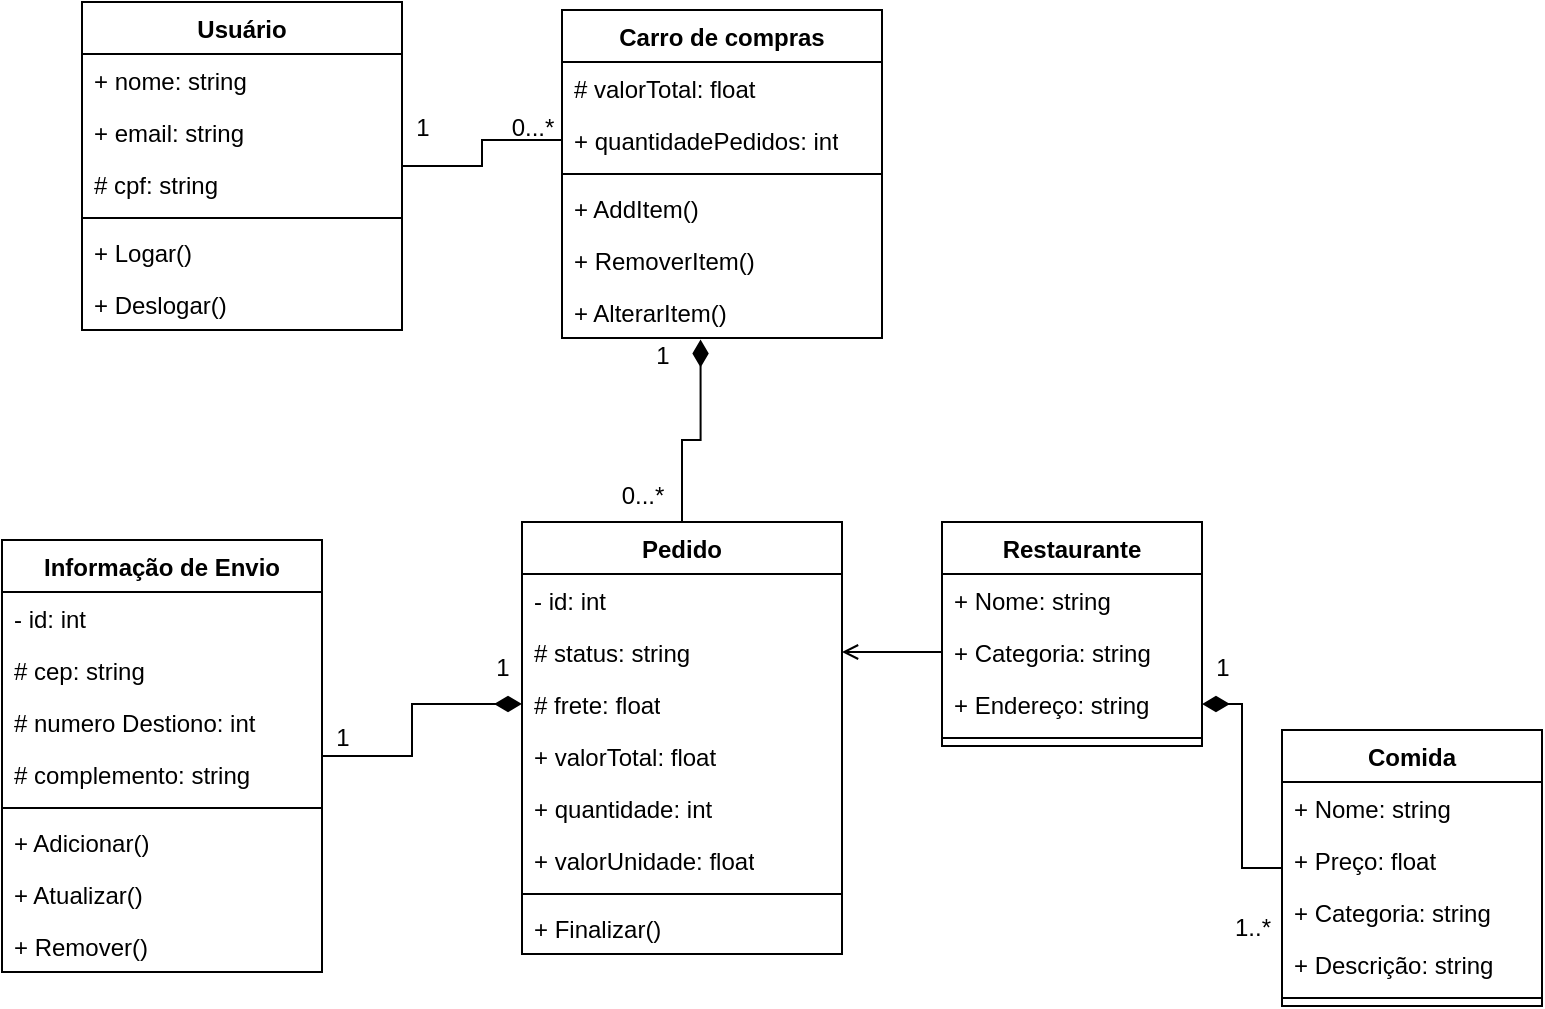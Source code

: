 <mxfile version="21.2.3" type="github">
  <diagram name="Página-1" id="Iqk4hU3w7wdjPNyRVt1h">
    <mxGraphModel dx="600" dy="332" grid="1" gridSize="10" guides="1" tooltips="1" connect="1" arrows="1" fold="1" page="1" pageScale="1" pageWidth="827" pageHeight="1169" math="0" shadow="0">
      <root>
        <mxCell id="0" />
        <mxCell id="1" parent="0" />
        <mxCell id="3prN0YOvPmzLrmQPNR0O-1" value="Restaurante" style="swimlane;fontStyle=1;align=center;verticalAlign=top;childLayout=stackLayout;horizontal=1;startSize=26;horizontalStack=0;resizeParent=1;resizeParentMax=0;resizeLast=0;collapsible=1;marginBottom=0;whiteSpace=wrap;html=1;" parent="1" vertex="1">
          <mxGeometry x="510" y="290" width="130" height="112" as="geometry" />
        </mxCell>
        <mxCell id="3prN0YOvPmzLrmQPNR0O-15" value="+ Nome: string" style="text;strokeColor=none;fillColor=none;align=left;verticalAlign=top;spacingLeft=4;spacingRight=4;overflow=hidden;rotatable=0;points=[[0,0.5],[1,0.5]];portConstraint=eastwest;whiteSpace=wrap;html=1;" parent="3prN0YOvPmzLrmQPNR0O-1" vertex="1">
          <mxGeometry y="26" width="130" height="26" as="geometry" />
        </mxCell>
        <mxCell id="3prN0YOvPmzLrmQPNR0O-14" value="+ Categoria: string" style="text;strokeColor=none;fillColor=none;align=left;verticalAlign=top;spacingLeft=4;spacingRight=4;overflow=hidden;rotatable=0;points=[[0,0.5],[1,0.5]];portConstraint=eastwest;whiteSpace=wrap;html=1;" parent="3prN0YOvPmzLrmQPNR0O-1" vertex="1">
          <mxGeometry y="52" width="130" height="26" as="geometry" />
        </mxCell>
        <mxCell id="3prN0YOvPmzLrmQPNR0O-2" value="+ Endereço: string" style="text;strokeColor=none;fillColor=none;align=left;verticalAlign=top;spacingLeft=4;spacingRight=4;overflow=hidden;rotatable=0;points=[[0,0.5],[1,0.5]];portConstraint=eastwest;whiteSpace=wrap;html=1;" parent="3prN0YOvPmzLrmQPNR0O-1" vertex="1">
          <mxGeometry y="78" width="130" height="26" as="geometry" />
        </mxCell>
        <mxCell id="3prN0YOvPmzLrmQPNR0O-3" value="" style="line;strokeWidth=1;fillColor=none;align=left;verticalAlign=middle;spacingTop=-1;spacingLeft=3;spacingRight=3;rotatable=0;labelPosition=right;points=[];portConstraint=eastwest;strokeColor=inherit;" parent="3prN0YOvPmzLrmQPNR0O-1" vertex="1">
          <mxGeometry y="104" width="130" height="8" as="geometry" />
        </mxCell>
        <mxCell id="3prN0YOvPmzLrmQPNR0O-13" style="edgeStyle=orthogonalEdgeStyle;rounded=0;orthogonalLoop=1;jettySize=auto;html=1;entryX=1;entryY=0.5;entryDx=0;entryDy=0;endArrow=diamondThin;endFill=1;endSize=11;" parent="1" source="3prN0YOvPmzLrmQPNR0O-5" target="3prN0YOvPmzLrmQPNR0O-2" edge="1">
          <mxGeometry relative="1" as="geometry" />
        </mxCell>
        <mxCell id="3prN0YOvPmzLrmQPNR0O-5" value="Comida" style="swimlane;fontStyle=1;align=center;verticalAlign=top;childLayout=stackLayout;horizontal=1;startSize=26;horizontalStack=0;resizeParent=1;resizeParentMax=0;resizeLast=0;collapsible=1;marginBottom=0;whiteSpace=wrap;html=1;" parent="1" vertex="1">
          <mxGeometry x="680" y="394" width="130" height="138" as="geometry" />
        </mxCell>
        <mxCell id="3prN0YOvPmzLrmQPNR0O-11" value="+ Nome: string" style="text;strokeColor=none;fillColor=none;align=left;verticalAlign=top;spacingLeft=4;spacingRight=4;overflow=hidden;rotatable=0;points=[[0,0.5],[1,0.5]];portConstraint=eastwest;whiteSpace=wrap;html=1;" parent="3prN0YOvPmzLrmQPNR0O-5" vertex="1">
          <mxGeometry y="26" width="130" height="26" as="geometry" />
        </mxCell>
        <mxCell id="3prN0YOvPmzLrmQPNR0O-6" value="+ Preço: float" style="text;strokeColor=none;fillColor=none;align=left;verticalAlign=top;spacingLeft=4;spacingRight=4;overflow=hidden;rotatable=0;points=[[0,0.5],[1,0.5]];portConstraint=eastwest;whiteSpace=wrap;html=1;" parent="3prN0YOvPmzLrmQPNR0O-5" vertex="1">
          <mxGeometry y="52" width="130" height="26" as="geometry" />
        </mxCell>
        <mxCell id="3prN0YOvPmzLrmQPNR0O-12" value="+ Categoria: string" style="text;strokeColor=none;fillColor=none;align=left;verticalAlign=top;spacingLeft=4;spacingRight=4;overflow=hidden;rotatable=0;points=[[0,0.5],[1,0.5]];portConstraint=eastwest;whiteSpace=wrap;html=1;" parent="3prN0YOvPmzLrmQPNR0O-5" vertex="1">
          <mxGeometry y="78" width="130" height="26" as="geometry" />
        </mxCell>
        <mxCell id="dMwswWYoWggvIeGUjL1W-56" value="+ Descrição: string" style="text;strokeColor=none;fillColor=none;align=left;verticalAlign=top;spacingLeft=4;spacingRight=4;overflow=hidden;rotatable=0;points=[[0,0.5],[1,0.5]];portConstraint=eastwest;whiteSpace=wrap;html=1;" vertex="1" parent="3prN0YOvPmzLrmQPNR0O-5">
          <mxGeometry y="104" width="130" height="26" as="geometry" />
        </mxCell>
        <mxCell id="3prN0YOvPmzLrmQPNR0O-7" value="" style="line;strokeWidth=1;fillColor=none;align=left;verticalAlign=middle;spacingTop=-1;spacingLeft=3;spacingRight=3;rotatable=0;labelPosition=right;points=[];portConstraint=eastwest;strokeColor=inherit;" parent="3prN0YOvPmzLrmQPNR0O-5" vertex="1">
          <mxGeometry y="130" width="130" height="8" as="geometry" />
        </mxCell>
        <mxCell id="dMwswWYoWggvIeGUjL1W-43" style="edgeStyle=orthogonalEdgeStyle;rounded=0;orthogonalLoop=1;jettySize=auto;html=1;entryX=0;entryY=0.5;entryDx=0;entryDy=0;endArrow=none;endFill=0;" edge="1" parent="1" source="dMwswWYoWggvIeGUjL1W-2" target="dMwswWYoWggvIeGUjL1W-39">
          <mxGeometry relative="1" as="geometry" />
        </mxCell>
        <mxCell id="dMwswWYoWggvIeGUjL1W-2" value="Usuário" style="swimlane;fontStyle=1;align=center;verticalAlign=top;childLayout=stackLayout;horizontal=1;startSize=26;horizontalStack=0;resizeParent=1;resizeParentMax=0;resizeLast=0;collapsible=1;marginBottom=0;whiteSpace=wrap;html=1;" vertex="1" parent="1">
          <mxGeometry x="80" y="30" width="160" height="164" as="geometry" />
        </mxCell>
        <mxCell id="dMwswWYoWggvIeGUjL1W-3" value="+ nome: string" style="text;strokeColor=none;fillColor=none;align=left;verticalAlign=top;spacingLeft=4;spacingRight=4;overflow=hidden;rotatable=0;points=[[0,0.5],[1,0.5]];portConstraint=eastwest;whiteSpace=wrap;html=1;" vertex="1" parent="dMwswWYoWggvIeGUjL1W-2">
          <mxGeometry y="26" width="160" height="26" as="geometry" />
        </mxCell>
        <mxCell id="dMwswWYoWggvIeGUjL1W-7" value="+ email: string" style="text;strokeColor=none;fillColor=none;align=left;verticalAlign=top;spacingLeft=4;spacingRight=4;overflow=hidden;rotatable=0;points=[[0,0.5],[1,0.5]];portConstraint=eastwest;whiteSpace=wrap;html=1;" vertex="1" parent="dMwswWYoWggvIeGUjL1W-2">
          <mxGeometry y="52" width="160" height="26" as="geometry" />
        </mxCell>
        <mxCell id="dMwswWYoWggvIeGUjL1W-6" value="# cpf: string" style="text;strokeColor=none;fillColor=none;align=left;verticalAlign=top;spacingLeft=4;spacingRight=4;overflow=hidden;rotatable=0;points=[[0,0.5],[1,0.5]];portConstraint=eastwest;whiteSpace=wrap;html=1;" vertex="1" parent="dMwswWYoWggvIeGUjL1W-2">
          <mxGeometry y="78" width="160" height="26" as="geometry" />
        </mxCell>
        <mxCell id="dMwswWYoWggvIeGUjL1W-4" value="" style="line;strokeWidth=1;fillColor=none;align=left;verticalAlign=middle;spacingTop=-1;spacingLeft=3;spacingRight=3;rotatable=0;labelPosition=right;points=[];portConstraint=eastwest;strokeColor=inherit;" vertex="1" parent="dMwswWYoWggvIeGUjL1W-2">
          <mxGeometry y="104" width="160" height="8" as="geometry" />
        </mxCell>
        <mxCell id="dMwswWYoWggvIeGUjL1W-5" value="+ Logar()" style="text;strokeColor=none;fillColor=none;align=left;verticalAlign=top;spacingLeft=4;spacingRight=4;overflow=hidden;rotatable=0;points=[[0,0.5],[1,0.5]];portConstraint=eastwest;whiteSpace=wrap;html=1;" vertex="1" parent="dMwswWYoWggvIeGUjL1W-2">
          <mxGeometry y="112" width="160" height="26" as="geometry" />
        </mxCell>
        <mxCell id="dMwswWYoWggvIeGUjL1W-53" value="+ Deslogar()" style="text;strokeColor=none;fillColor=none;align=left;verticalAlign=top;spacingLeft=4;spacingRight=4;overflow=hidden;rotatable=0;points=[[0,0.5],[1,0.5]];portConstraint=eastwest;whiteSpace=wrap;html=1;" vertex="1" parent="dMwswWYoWggvIeGUjL1W-2">
          <mxGeometry y="138" width="160" height="26" as="geometry" />
        </mxCell>
        <mxCell id="dMwswWYoWggvIeGUjL1W-51" style="edgeStyle=orthogonalEdgeStyle;rounded=0;orthogonalLoop=1;jettySize=auto;html=1;entryX=0.433;entryY=1.031;entryDx=0;entryDy=0;entryPerimeter=0;endArrow=diamondThin;endFill=1;endSize=11;" edge="1" parent="1" source="dMwswWYoWggvIeGUjL1W-9" target="dMwswWYoWggvIeGUjL1W-50">
          <mxGeometry relative="1" as="geometry" />
        </mxCell>
        <mxCell id="dMwswWYoWggvIeGUjL1W-9" value="Pedido" style="swimlane;fontStyle=1;align=center;verticalAlign=top;childLayout=stackLayout;horizontal=1;startSize=26;horizontalStack=0;resizeParent=1;resizeParentMax=0;resizeLast=0;collapsible=1;marginBottom=0;whiteSpace=wrap;html=1;" vertex="1" parent="1">
          <mxGeometry x="300" y="290" width="160" height="216" as="geometry" />
        </mxCell>
        <mxCell id="dMwswWYoWggvIeGUjL1W-10" value="- id: int" style="text;strokeColor=none;fillColor=none;align=left;verticalAlign=top;spacingLeft=4;spacingRight=4;overflow=hidden;rotatable=0;points=[[0,0.5],[1,0.5]];portConstraint=eastwest;whiteSpace=wrap;html=1;" vertex="1" parent="dMwswWYoWggvIeGUjL1W-9">
          <mxGeometry y="26" width="160" height="26" as="geometry" />
        </mxCell>
        <mxCell id="dMwswWYoWggvIeGUjL1W-12" value="# status: string" style="text;strokeColor=none;fillColor=none;align=left;verticalAlign=top;spacingLeft=4;spacingRight=4;overflow=hidden;rotatable=0;points=[[0,0.5],[1,0.5]];portConstraint=eastwest;whiteSpace=wrap;html=1;" vertex="1" parent="dMwswWYoWggvIeGUjL1W-9">
          <mxGeometry y="52" width="160" height="26" as="geometry" />
        </mxCell>
        <mxCell id="dMwswWYoWggvIeGUjL1W-20" value="# frete: float" style="text;strokeColor=none;fillColor=none;align=left;verticalAlign=top;spacingLeft=4;spacingRight=4;overflow=hidden;rotatable=0;points=[[0,0.5],[1,0.5]];portConstraint=eastwest;whiteSpace=wrap;html=1;" vertex="1" parent="dMwswWYoWggvIeGUjL1W-9">
          <mxGeometry y="78" width="160" height="26" as="geometry" />
        </mxCell>
        <mxCell id="dMwswWYoWggvIeGUjL1W-16" value="+ valorTotal: float" style="text;strokeColor=none;fillColor=none;align=left;verticalAlign=top;spacingLeft=4;spacingRight=4;overflow=hidden;rotatable=0;points=[[0,0.5],[1,0.5]];portConstraint=eastwest;whiteSpace=wrap;html=1;" vertex="1" parent="dMwswWYoWggvIeGUjL1W-9">
          <mxGeometry y="104" width="160" height="26" as="geometry" />
        </mxCell>
        <mxCell id="dMwswWYoWggvIeGUjL1W-11" value="+ quantidade: int" style="text;strokeColor=none;fillColor=none;align=left;verticalAlign=top;spacingLeft=4;spacingRight=4;overflow=hidden;rotatable=0;points=[[0,0.5],[1,0.5]];portConstraint=eastwest;whiteSpace=wrap;html=1;" vertex="1" parent="dMwswWYoWggvIeGUjL1W-9">
          <mxGeometry y="130" width="160" height="26" as="geometry" />
        </mxCell>
        <mxCell id="dMwswWYoWggvIeGUjL1W-13" value="+ valorUnidade: float" style="text;strokeColor=none;fillColor=none;align=left;verticalAlign=top;spacingLeft=4;spacingRight=4;overflow=hidden;rotatable=0;points=[[0,0.5],[1,0.5]];portConstraint=eastwest;whiteSpace=wrap;html=1;" vertex="1" parent="dMwswWYoWggvIeGUjL1W-9">
          <mxGeometry y="156" width="160" height="26" as="geometry" />
        </mxCell>
        <mxCell id="dMwswWYoWggvIeGUjL1W-14" value="" style="line;strokeWidth=1;fillColor=none;align=left;verticalAlign=middle;spacingTop=-1;spacingLeft=3;spacingRight=3;rotatable=0;labelPosition=right;points=[];portConstraint=eastwest;strokeColor=inherit;" vertex="1" parent="dMwswWYoWggvIeGUjL1W-9">
          <mxGeometry y="182" width="160" height="8" as="geometry" />
        </mxCell>
        <mxCell id="dMwswWYoWggvIeGUjL1W-15" value="+ Finalizar()" style="text;strokeColor=none;fillColor=none;align=left;verticalAlign=top;spacingLeft=4;spacingRight=4;overflow=hidden;rotatable=0;points=[[0,0.5],[1,0.5]];portConstraint=eastwest;whiteSpace=wrap;html=1;" vertex="1" parent="dMwswWYoWggvIeGUjL1W-9">
          <mxGeometry y="190" width="160" height="26" as="geometry" />
        </mxCell>
        <mxCell id="dMwswWYoWggvIeGUjL1W-18" value="1" style="text;align=center;fontStyle=0;verticalAlign=middle;spacingLeft=3;spacingRight=3;strokeColor=none;rotatable=0;points=[[0,0.5],[1,0.5]];portConstraint=eastwest;html=1;" vertex="1" parent="1">
          <mxGeometry x="240" y="80" width="20" height="26" as="geometry" />
        </mxCell>
        <mxCell id="dMwswWYoWggvIeGUjL1W-19" value="0...*" style="text;align=center;fontStyle=0;verticalAlign=middle;spacingLeft=3;spacingRight=3;strokeColor=none;rotatable=0;points=[[0,0.5],[1,0.5]];portConstraint=eastwest;html=1;" vertex="1" parent="1">
          <mxGeometry x="295" y="80" width="20" height="26" as="geometry" />
        </mxCell>
        <mxCell id="dMwswWYoWggvIeGUjL1W-28" style="edgeStyle=orthogonalEdgeStyle;rounded=0;orthogonalLoop=1;jettySize=auto;html=1;entryX=0;entryY=0.5;entryDx=0;entryDy=0;endArrow=diamondThin;endFill=1;endSize=11;" edge="1" parent="1" source="dMwswWYoWggvIeGUjL1W-21" target="dMwswWYoWggvIeGUjL1W-20">
          <mxGeometry relative="1" as="geometry" />
        </mxCell>
        <mxCell id="dMwswWYoWggvIeGUjL1W-21" value="Informação de Envio" style="swimlane;fontStyle=1;align=center;verticalAlign=top;childLayout=stackLayout;horizontal=1;startSize=26;horizontalStack=0;resizeParent=1;resizeParentMax=0;resizeLast=0;collapsible=1;marginBottom=0;whiteSpace=wrap;html=1;" vertex="1" parent="1">
          <mxGeometry x="40" y="299" width="160" height="216" as="geometry" />
        </mxCell>
        <mxCell id="dMwswWYoWggvIeGUjL1W-22" value="- id: int" style="text;strokeColor=none;fillColor=none;align=left;verticalAlign=top;spacingLeft=4;spacingRight=4;overflow=hidden;rotatable=0;points=[[0,0.5],[1,0.5]];portConstraint=eastwest;whiteSpace=wrap;html=1;" vertex="1" parent="dMwswWYoWggvIeGUjL1W-21">
          <mxGeometry y="26" width="160" height="26" as="geometry" />
        </mxCell>
        <mxCell id="dMwswWYoWggvIeGUjL1W-23" value="# cep: string" style="text;strokeColor=none;fillColor=none;align=left;verticalAlign=top;spacingLeft=4;spacingRight=4;overflow=hidden;rotatable=0;points=[[0,0.5],[1,0.5]];portConstraint=eastwest;whiteSpace=wrap;html=1;" vertex="1" parent="dMwswWYoWggvIeGUjL1W-21">
          <mxGeometry y="52" width="160" height="26" as="geometry" />
        </mxCell>
        <mxCell id="dMwswWYoWggvIeGUjL1W-27" value="# numero Destiono: int" style="text;strokeColor=none;fillColor=none;align=left;verticalAlign=top;spacingLeft=4;spacingRight=4;overflow=hidden;rotatable=0;points=[[0,0.5],[1,0.5]];portConstraint=eastwest;whiteSpace=wrap;html=1;" vertex="1" parent="dMwswWYoWggvIeGUjL1W-21">
          <mxGeometry y="78" width="160" height="26" as="geometry" />
        </mxCell>
        <mxCell id="dMwswWYoWggvIeGUjL1W-24" value="# complemento: string" style="text;strokeColor=none;fillColor=none;align=left;verticalAlign=top;spacingLeft=4;spacingRight=4;overflow=hidden;rotatable=0;points=[[0,0.5],[1,0.5]];portConstraint=eastwest;whiteSpace=wrap;html=1;" vertex="1" parent="dMwswWYoWggvIeGUjL1W-21">
          <mxGeometry y="104" width="160" height="26" as="geometry" />
        </mxCell>
        <mxCell id="dMwswWYoWggvIeGUjL1W-25" value="" style="line;strokeWidth=1;fillColor=none;align=left;verticalAlign=middle;spacingTop=-1;spacingLeft=3;spacingRight=3;rotatable=0;labelPosition=right;points=[];portConstraint=eastwest;strokeColor=inherit;" vertex="1" parent="dMwswWYoWggvIeGUjL1W-21">
          <mxGeometry y="130" width="160" height="8" as="geometry" />
        </mxCell>
        <mxCell id="dMwswWYoWggvIeGUjL1W-26" value="+ Adicionar()" style="text;strokeColor=none;fillColor=none;align=left;verticalAlign=top;spacingLeft=4;spacingRight=4;overflow=hidden;rotatable=0;points=[[0,0.5],[1,0.5]];portConstraint=eastwest;whiteSpace=wrap;html=1;" vertex="1" parent="dMwswWYoWggvIeGUjL1W-21">
          <mxGeometry y="138" width="160" height="26" as="geometry" />
        </mxCell>
        <mxCell id="dMwswWYoWggvIeGUjL1W-35" value="+ Atualizar()" style="text;strokeColor=none;fillColor=none;align=left;verticalAlign=top;spacingLeft=4;spacingRight=4;overflow=hidden;rotatable=0;points=[[0,0.5],[1,0.5]];portConstraint=eastwest;whiteSpace=wrap;html=1;" vertex="1" parent="dMwswWYoWggvIeGUjL1W-21">
          <mxGeometry y="164" width="160" height="26" as="geometry" />
        </mxCell>
        <mxCell id="dMwswWYoWggvIeGUjL1W-36" value="+ Remover()" style="text;strokeColor=none;fillColor=none;align=left;verticalAlign=top;spacingLeft=4;spacingRight=4;overflow=hidden;rotatable=0;points=[[0,0.5],[1,0.5]];portConstraint=eastwest;whiteSpace=wrap;html=1;" vertex="1" parent="dMwswWYoWggvIeGUjL1W-21">
          <mxGeometry y="190" width="160" height="26" as="geometry" />
        </mxCell>
        <mxCell id="dMwswWYoWggvIeGUjL1W-30" value="1" style="text;align=center;fontStyle=0;verticalAlign=middle;spacingLeft=3;spacingRight=3;strokeColor=none;rotatable=0;points=[[0,0.5],[1,0.5]];portConstraint=eastwest;html=1;" vertex="1" parent="1">
          <mxGeometry x="200" y="385" width="20" height="26" as="geometry" />
        </mxCell>
        <mxCell id="dMwswWYoWggvIeGUjL1W-31" value="1" style="text;align=center;fontStyle=0;verticalAlign=middle;spacingLeft=3;spacingRight=3;strokeColor=none;rotatable=0;points=[[0,0.5],[1,0.5]];portConstraint=eastwest;html=1;" vertex="1" parent="1">
          <mxGeometry x="280" y="350" width="20" height="26" as="geometry" />
        </mxCell>
        <mxCell id="dMwswWYoWggvIeGUjL1W-37" value="Carro de compras" style="swimlane;fontStyle=1;align=center;verticalAlign=top;childLayout=stackLayout;horizontal=1;startSize=26;horizontalStack=0;resizeParent=1;resizeParentMax=0;resizeLast=0;collapsible=1;marginBottom=0;whiteSpace=wrap;html=1;" vertex="1" parent="1">
          <mxGeometry x="320" y="34" width="160" height="164" as="geometry" />
        </mxCell>
        <mxCell id="dMwswWYoWggvIeGUjL1W-38" value="# valorTotal: float" style="text;strokeColor=none;fillColor=none;align=left;verticalAlign=top;spacingLeft=4;spacingRight=4;overflow=hidden;rotatable=0;points=[[0,0.5],[1,0.5]];portConstraint=eastwest;whiteSpace=wrap;html=1;" vertex="1" parent="dMwswWYoWggvIeGUjL1W-37">
          <mxGeometry y="26" width="160" height="26" as="geometry" />
        </mxCell>
        <mxCell id="dMwswWYoWggvIeGUjL1W-39" value="+ quantidadePedidos: int" style="text;strokeColor=none;fillColor=none;align=left;verticalAlign=top;spacingLeft=4;spacingRight=4;overflow=hidden;rotatable=0;points=[[0,0.5],[1,0.5]];portConstraint=eastwest;whiteSpace=wrap;html=1;" vertex="1" parent="dMwswWYoWggvIeGUjL1W-37">
          <mxGeometry y="52" width="160" height="26" as="geometry" />
        </mxCell>
        <mxCell id="dMwswWYoWggvIeGUjL1W-41" value="" style="line;strokeWidth=1;fillColor=none;align=left;verticalAlign=middle;spacingTop=-1;spacingLeft=3;spacingRight=3;rotatable=0;labelPosition=right;points=[];portConstraint=eastwest;strokeColor=inherit;" vertex="1" parent="dMwswWYoWggvIeGUjL1W-37">
          <mxGeometry y="78" width="160" height="8" as="geometry" />
        </mxCell>
        <mxCell id="dMwswWYoWggvIeGUjL1W-42" value="+ AddItem()" style="text;strokeColor=none;fillColor=none;align=left;verticalAlign=top;spacingLeft=4;spacingRight=4;overflow=hidden;rotatable=0;points=[[0,0.5],[1,0.5]];portConstraint=eastwest;whiteSpace=wrap;html=1;" vertex="1" parent="dMwswWYoWggvIeGUjL1W-37">
          <mxGeometry y="86" width="160" height="26" as="geometry" />
        </mxCell>
        <mxCell id="dMwswWYoWggvIeGUjL1W-49" value="+ RemoverItem()" style="text;strokeColor=none;fillColor=none;align=left;verticalAlign=top;spacingLeft=4;spacingRight=4;overflow=hidden;rotatable=0;points=[[0,0.5],[1,0.5]];portConstraint=eastwest;whiteSpace=wrap;html=1;" vertex="1" parent="dMwswWYoWggvIeGUjL1W-37">
          <mxGeometry y="112" width="160" height="26" as="geometry" />
        </mxCell>
        <mxCell id="dMwswWYoWggvIeGUjL1W-50" value="+ AlterarItem()" style="text;strokeColor=none;fillColor=none;align=left;verticalAlign=top;spacingLeft=4;spacingRight=4;overflow=hidden;rotatable=0;points=[[0,0.5],[1,0.5]];portConstraint=eastwest;whiteSpace=wrap;html=1;" vertex="1" parent="dMwswWYoWggvIeGUjL1W-37">
          <mxGeometry y="138" width="160" height="26" as="geometry" />
        </mxCell>
        <mxCell id="dMwswWYoWggvIeGUjL1W-46" value="0...*" style="text;align=center;fontStyle=0;verticalAlign=middle;spacingLeft=3;spacingRight=3;strokeColor=none;rotatable=0;points=[[0,0.5],[1,0.5]];portConstraint=eastwest;html=1;" vertex="1" parent="1">
          <mxGeometry x="350" y="264" width="20" height="26" as="geometry" />
        </mxCell>
        <mxCell id="dMwswWYoWggvIeGUjL1W-47" value="1" style="text;align=center;fontStyle=0;verticalAlign=middle;spacingLeft=3;spacingRight=3;strokeColor=none;rotatable=0;points=[[0,0.5],[1,0.5]];portConstraint=eastwest;html=1;" vertex="1" parent="1">
          <mxGeometry x="360" y="194" width="20" height="26" as="geometry" />
        </mxCell>
        <mxCell id="dMwswWYoWggvIeGUjL1W-55" style="edgeStyle=orthogonalEdgeStyle;rounded=0;orthogonalLoop=1;jettySize=auto;html=1;entryX=1;entryY=0.5;entryDx=0;entryDy=0;endArrow=open;endFill=0;" edge="1" parent="1" source="3prN0YOvPmzLrmQPNR0O-14" target="dMwswWYoWggvIeGUjL1W-12">
          <mxGeometry relative="1" as="geometry" />
        </mxCell>
        <mxCell id="dMwswWYoWggvIeGUjL1W-57" value="1..*" style="text;align=center;fontStyle=0;verticalAlign=middle;spacingLeft=3;spacingRight=3;strokeColor=none;rotatable=0;points=[[0,0.5],[1,0.5]];portConstraint=eastwest;html=1;" vertex="1" parent="1">
          <mxGeometry x="650" y="480" width="30" height="26" as="geometry" />
        </mxCell>
        <mxCell id="dMwswWYoWggvIeGUjL1W-58" value="1" style="text;align=center;fontStyle=0;verticalAlign=middle;spacingLeft=3;spacingRight=3;strokeColor=none;rotatable=0;points=[[0,0.5],[1,0.5]];portConstraint=eastwest;html=1;" vertex="1" parent="1">
          <mxGeometry x="640" y="350" width="20" height="26" as="geometry" />
        </mxCell>
      </root>
    </mxGraphModel>
  </diagram>
</mxfile>
